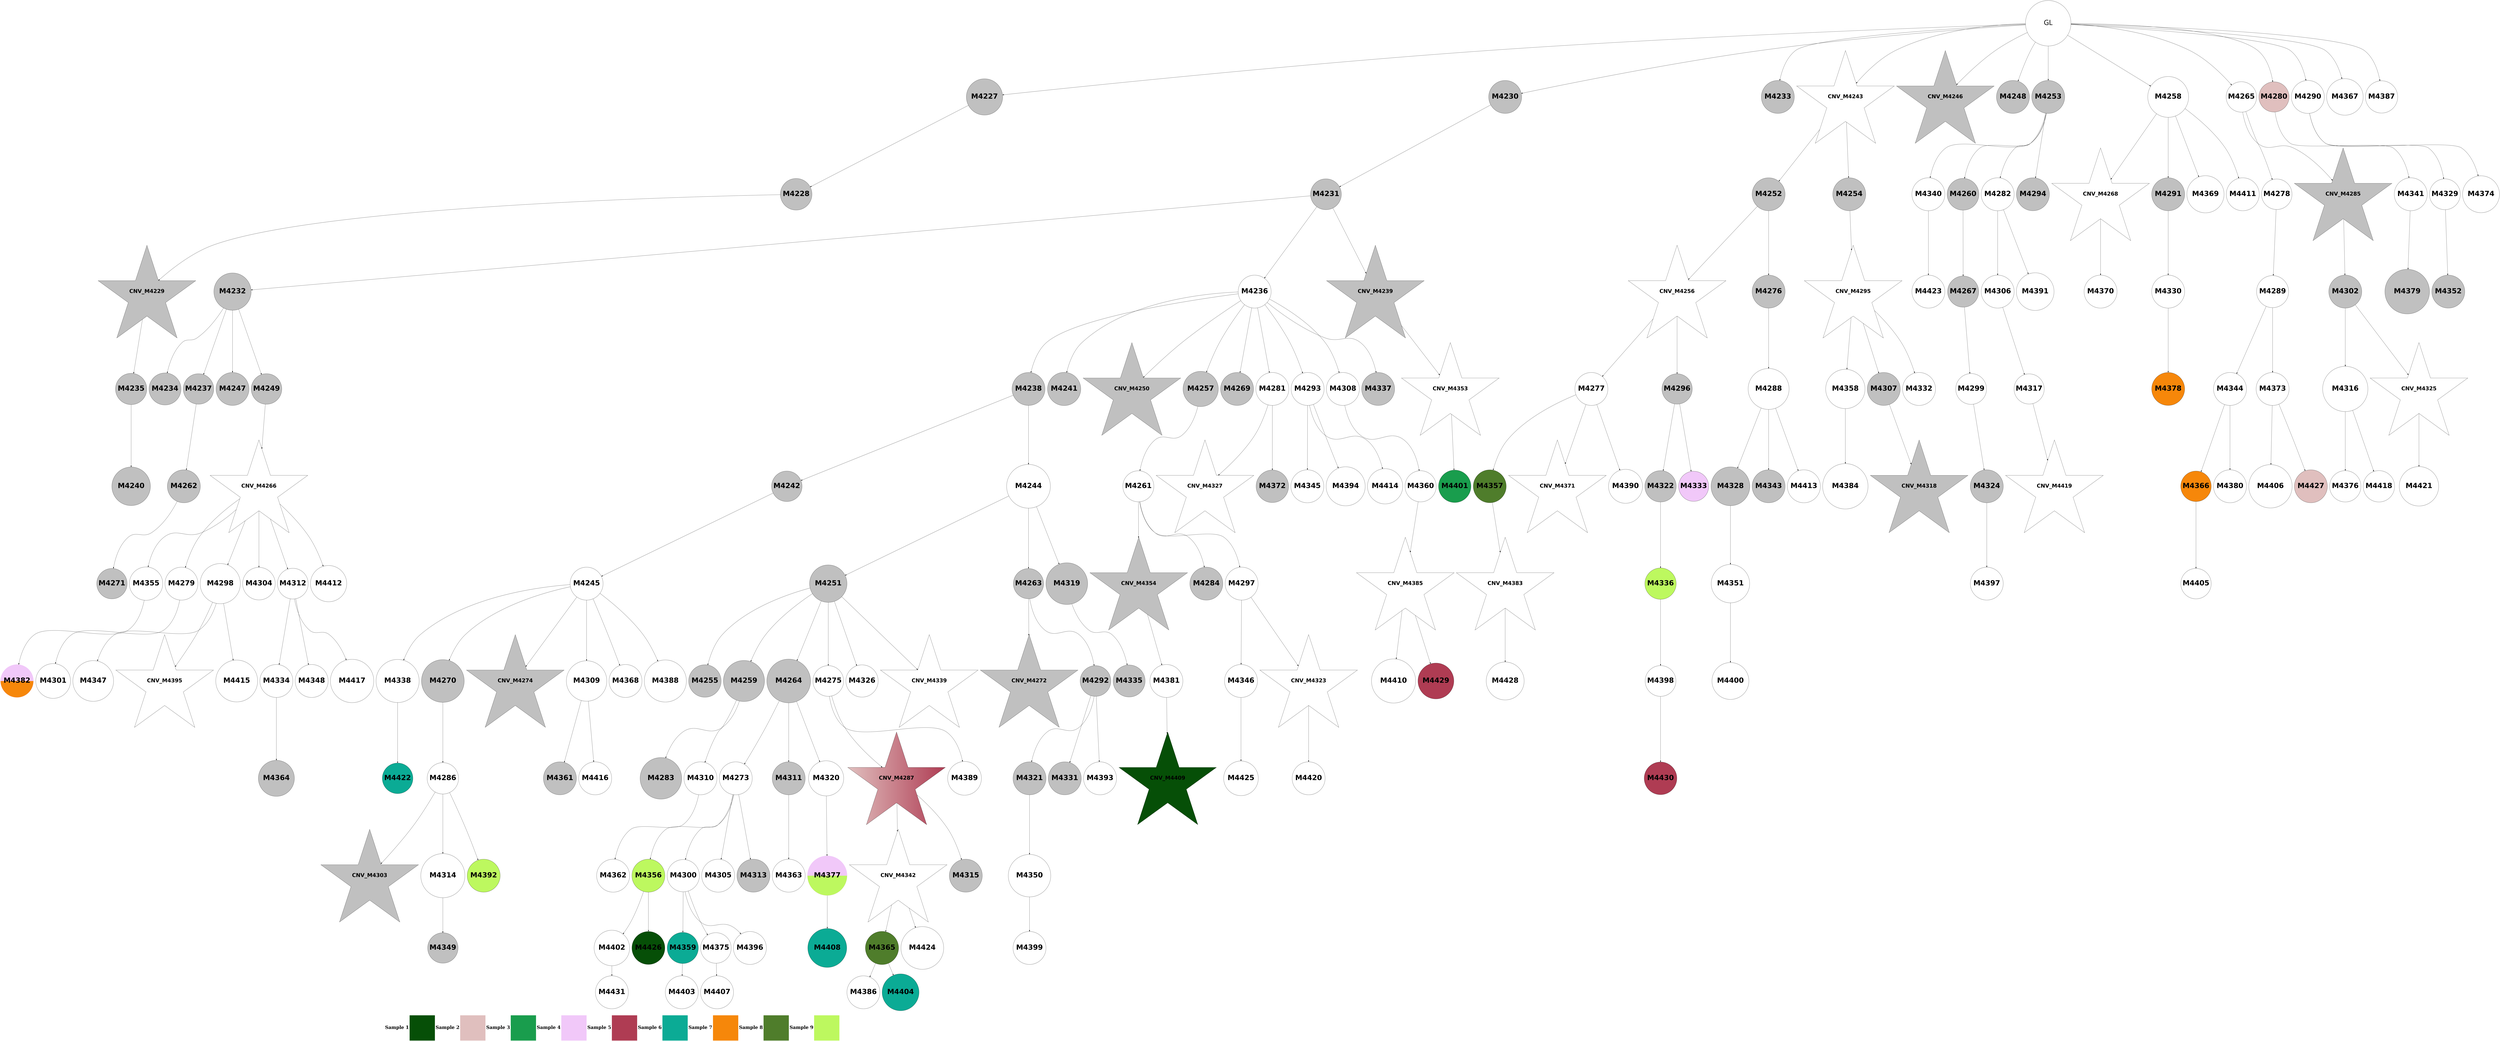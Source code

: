 digraph G { 
rankdir=TB;
4352 -> 4400;
4356 -> 4386;
4358 -> 4420;
4360 -> 4444;
4362 -> 4445;
4363 -> 4401;
4364 -> 4387;
4364 -> 4446;
4366 -> 4388;
4366 -> 4402;
4368 -> 4447;
4372 -> 4421;
4373 -> 4422;
4375 -> 4423;
4376 -> 4403;
4377 -> 4404;
4378 -> 4424;
4378 -> 4448;
4379 -> 4405;
4380 -> 4406;
4381 -> 4425;
4382 -> 4407;
4387 -> 4408;
4387 -> 4426;
4388 -> 4427;
4395 -> 4428;
4395 -> 4449;
4397 -> 4429;
4399 -> 4430;
4403 -> 4431;
4405 -> 4450;
4407 -> 4432;
4407 -> 4451;
4420 -> 4452;
4424 -> 4453;
4248 -> 4249;
4248 -> 4252;
4248 -> 4255;
4248 -> 4265;
4248 -> 4268;
4248 -> 4270;
4248 -> 4275;
4248 -> 4280;
4248 -> 4287;
4248 -> 4302;
4248 -> 4312;
4248 -> 4389;
4248 -> 4409;
4249 -> 4250;
4250 -> 4251;
4251 -> 4257;
4252 -> 4253;
4253 -> 4254;
4253 -> 4258;
4253 -> 4261;
4254 -> 4256;
4254 -> 4259;
4254 -> 4269;
4254 -> 4271;
4257 -> 4262;
4258 -> 4260;
4258 -> 4263;
4258 -> 4272;
4258 -> 4279;
4258 -> 4291;
4258 -> 4303;
4258 -> 4315;
4258 -> 4330;
4258 -> 4359;
4259 -> 4284;
4260 -> 4264;
4260 -> 4266;
4261 -> 4375;
4264 -> 4267;
4265 -> 4274;
4265 -> 4276;
4266 -> 4273;
4266 -> 4285;
4266 -> 4341;
4267 -> 4292;
4267 -> 4296;
4267 -> 4331;
4267 -> 4360;
4267 -> 4390;
4267 -> 4410;
4271 -> 4288;
4273 -> 4277;
4273 -> 4281;
4273 -> 4286;
4273 -> 4297;
4273 -> 4348;
4273 -> 4361;
4274 -> 4278;
4274 -> 4298;
4275 -> 4282;
4275 -> 4304;
4275 -> 4316;
4275 -> 4362;
4276 -> 4317;
4278 -> 4299;
4278 -> 4318;
4279 -> 4283;
4280 -> 4290;
4280 -> 4313;
4280 -> 4391;
4280 -> 4433;
4281 -> 4305;
4281 -> 4332;
4282 -> 4289;
4283 -> 4306;
4283 -> 4319;
4283 -> 4376;
4284 -> 4293;
4285 -> 4294;
4285 -> 4314;
4286 -> 4295;
4286 -> 4333;
4286 -> 4342;
4287 -> 4300;
4287 -> 4307;
4288 -> 4301;
4288 -> 4320;
4288 -> 4326;
4288 -> 4334;
4288 -> 4377;
4288 -> 4434;
4289 -> 4321;
4290 -> 4392;
4292 -> 4308;
4295 -> 4322;
4295 -> 4327;
4295 -> 4335;
4295 -> 4378;
4297 -> 4309;
4297 -> 4411;
4298 -> 4310;
4299 -> 4379;
4299 -> 4393;
4299 -> 4412;
4300 -> 4311;
4301 -> 4323;
4302 -> 4363;
4303 -> 4349;
4303 -> 4394;
4304 -> 4328;
4304 -> 4413;
4307 -> 4324;
4308 -> 4325;
4308 -> 4336;
4308 -> 4414;
4309 -> 4337;
4309 -> 4364;
4310 -> 4350;
4310 -> 4365;
4310 -> 4435;
4311 -> 4366;
4311 -> 4395;
4312 -> 4351;
4312 -> 4396;
4313 -> 4352;
4314 -> 4343;
4314 -> 4353;
4314 -> 4415;
4315 -> 4367;
4315 -> 4416;
4315 -> 4436;
4317 -> 4329;
4317 -> 4354;
4317 -> 4380;
4318 -> 4344;
4318 -> 4355;
4319 -> 4345;
4319 -> 4368;
4320 -> 4369;
4320 -> 4417;
4320 -> 4437;
4321 -> 4346;
4322 -> 4381;
4322 -> 4397;
4322 -> 4418;
4324 -> 4338;
4324 -> 4347;
4328 -> 4339;
4329 -> 4340;
4330 -> 4382;
4331 -> 4383;
4331 -> 4438;
4332 -> 4384;
4333 -> 4385;
4334 -> 4356;
4334 -> 4370;
4334 -> 4439;
4336 -> 4371;
4338 -> 4398;
4338 -> 4440;
4339 -> 4441;
4341 -> 4357;
4342 -> 4399;
4343 -> 4372;
4344 -> 4358;
4345 -> 4442;
4346 -> 4419;
4347 -> 4443;
4350 -> 4373;
4351 -> 4374;
4257 [shape=circle style=filled fillcolor=grey fontname="helvetica-bold" fontsize=56 label="M4235" width=2.48 height=2 ];
4399 [shape=circle style=wedged color="#f1c8f9:#bdf85f" fontname="helvetica-bold" fontsize=56 label="M4377" width=4.36 height=2 ];
4314 [shape=circle style=filled fillcolor=grey fontname="helvetica-bold" fontsize=56 label="M4292" width=2.86 height=2 ];
4306 [shape=circle style=filled fillcolor=grey fontname="helvetica-bold" fontsize=56 label="M4284" width=0.1 height=2 ];
4378 [shape=circle style=filled fillcolor="#bdf85f" fontname="helvetica-bold" fontsize=56 label="M4356" width=0.71 height=2 ];
4272 [shape=star style=filled fillcolor=grey fontname="helvetica-bold" fontsize=42 label="CNV_M4250"];
4358 [shape=circle style=filled fillcolor="#bdf85f" fontname="helvetica-bold" fontsize=56 label="M4336" width=3.44 height=2 ];
4414 [shape=circle style=filled fillcolor="#bdf85f" fontname="helvetica-bold" fontsize=56 label="M4392" width=0.47 height=2 ];
4449 [shape=circle style=filled fillcolor="#e0bfbe" fontname="helvetica-bold" fontsize=56 label="M4427" width=1.16 height=2 ];
4406 [shape=circle style=filled fillcolor=white fontname="helvetica-bold" fontsize=56 label="M4384" width=4.98 height=2 ];
4328 [shape=circle style=filled fillcolor=white fontname="helvetica-bold" fontsize=56 label="M4306" width=1.87 height=2 ];
4369 [shape=circle style=filled fillcolor=white fontname="helvetica-bold" fontsize=56 label="M4347" width=4.47 height=2 ];
4452 [shape=circle style=filled fillcolor="#af3c53" fontname="helvetica-bold" fontsize=56 label="M4430" width=2.07 height=2 ];
4425 [shape=circle style=filled fillcolor=white fontname="helvetica-bold" fontsize=56 label="M4403" width=0.49 height=2 ];
4402 [shape=circle style=filled fillcolor=white fontname="helvetica-bold" fontsize=56 label="M4380" width=0.66 height=2 ];
4446 [shape=circle style=filled fillcolor=white fontname="helvetica-bold" fontsize=56 label="M4424" width=4.7 height=2 ];
4439 [shape=circle style=filled fillcolor=white fontname="helvetica-bold" fontsize=56 label="M4417" width=4.77 height=2 ];
4413 [shape=circle style=filled fillcolor=white fontname="helvetica-bold" fontsize=56 label="M4391" width=4.14 height=2 ];
4344 [shape=circle style=filled fillcolor=grey fontname="helvetica-bold" fontsize=56 label="M4322" width=2.44 height=2 ];
4387 [shape=circle style=filled fillcolor="#4f7d2b" fontname="helvetica-bold" fontsize=56 label="M4365" width=3.65 height=2 ];
4384 [shape=circle style=filled fillcolor=white fontname="helvetica-bold" fontsize=56 label="M4362" width=1.46 height=2 ];
4329 [shape=circle style=filled fillcolor=grey fontname="helvetica-bold" fontsize=56 label="M4307" width=1.59 height=2 ];
4297 [shape=circle style=filled fillcolor=white fontname="helvetica-bold" fontsize=56 label="M4275" width=3.37 height=2 ];
4386 [shape=circle style=filled fillcolor=grey fontname="helvetica-bold" fontsize=56 label="M4364" width=3.96 height=2 ];
4451 [shape=circle style=filled fillcolor="#af3c53" fontname="helvetica-bold" fontsize=56 label="M4429" width=3.94 height=2 ];
4407 [shape=star style=filled fillcolor=white fontname="helvetica-bold" fontsize=42 label="CNV_M4385"];
4429 [shape=circle style=filled fillcolor=white fontname="helvetica-bold" fontsize=56 label="M4407" width=0.16 height=2 ];
4393 [shape=star style=filled fillcolor=white fontname="helvetica-bold" fontsize=42 label="CNV_M4371"];
4397 [shape=circle style=filled fillcolor=white fontname="helvetica-bold" fontsize=56 label="M4375" width=3.36 height=2 ];
4338 [shape=circle style=filled fillcolor=white fontname="helvetica-bold" fontsize=56 label="M4316" width=4.97 height=2 ];
4339 [shape=circle style=filled fillcolor=white fontname="helvetica-bold" fontsize=56 label="M4317" width=3.26 height=2 ];
4346 [shape=circle style=filled fillcolor=grey fontname="helvetica-bold" fontsize=56 label="M4324" width=0.4 height=2 ];
4353 [shape=circle style=filled fillcolor=grey fontname="helvetica-bold" fontsize=56 label="M4331" width=0.7 height=2 ];
4396 [shape=circle style=filled fillcolor=white fontname="helvetica-bold" fontsize=56 label="M4374" width=4.06 height=2 ];
4444 [shape=circle style=filled fillcolor="#0bab95" fontname="helvetica-bold" fontsize=56 label="M4422" width=2.89 height=2 ];
4411 [shape=circle style=filled fillcolor=white fontname="helvetica-bold" fontsize=56 label="M4389" width=3.71 height=2 ];
4269 [shape=circle style=filled fillcolor=grey fontname="helvetica-bold" fontsize=56 label="M4247" width=0.85 height=2 ];
4417 [shape=star style=filled fillcolor=white fontname="helvetica-bold" fontsize=42 label="CNV_M4395"];
4373 [shape=circle style=filled fillcolor=white fontname="helvetica-bold" fontsize=56 label="M4351" width=4.22 height=2 ];
4453 [shape=circle style=filled fillcolor=white fontname="helvetica-bold" fontsize=56 label="M4431" width=0.02 height=2 ];
4390 [shape=circle style=filled fillcolor=white fontname="helvetica-bold" fontsize=56 label="M4368" width=0.09 height=2 ];
4296 [shape=star style=filled fillcolor=grey fontname="helvetica-bold" fontsize=42 label="CNV_M4274"];
4336 [shape=circle style=filled fillcolor=white fontname="helvetica-bold" fontsize=56 label="M4314" width=4.85 height=2 ];
4335 [shape=circle style=filled fillcolor=grey fontname="helvetica-bold" fontsize=56 label="M4313" width=1.07 height=2 ];
4324 [shape=circle style=filled fillcolor=grey fontname="helvetica-bold" fontsize=56 label="M4302" width=1.51 height=2 ];
4345 [shape=star style=filled fillcolor=white fontname="helvetica-bold" fontsize=42 label="CNV_M4323"];
4365 [shape=circle style=filled fillcolor=grey fontname="helvetica-bold" fontsize=56 label="M4343" width=1.8 height=2 ];
4364 [shape=star style=filled fillcolor=white fontname="helvetica-bold" fontsize=42 label="CNV_M4342"];
4312 [shape=circle style=filled fillcolor=white fontname="helvetica-bold" fontsize=56 label="M4290" width=0.32 height=2 ];
4347 [shape=star style=filled fillcolor=white fontname="helvetica-bold" fontsize=42 label="CNV_M4325"];
4254 [shape=circle style=filled fillcolor=grey fontname="helvetica-bold" fontsize=56 label="M4232" width=4.1 height=2 ];
4264 [shape=circle style=filled fillcolor=grey fontname="helvetica-bold" fontsize=56 label="M4242" width=2.95 height=2 ];
4348 [shape=circle style=filled fillcolor=white fontname="helvetica-bold" fontsize=56 label="M4326" width=2.16 height=2 ];
4418 [shape=circle style=filled fillcolor=white fontname="helvetica-bold" fontsize=56 label="M4396" width=1.39 height=2 ];
4301 [shape=circle style=filled fillcolor=white fontname="helvetica-bold" fontsize=56 label="M4279" width=1.9 height=2 ];
4273 [shape=circle style=filled fillcolor=grey fontname="helvetica-bold" fontsize=56 label="M4251" width=4.11 height=2 ];
4394 [shape=circle style=filled fillcolor=grey fontname="helvetica-bold" fontsize=56 label="M4372" width=3.57 height=2 ];
4395 [shape=circle style=filled fillcolor=white fontname="helvetica-bold" fontsize=56 label="M4373" width=0.88 height=2 ];
4313 [shape=circle style=filled fillcolor=grey fontname="helvetica-bold" fontsize=56 label="M4291" width=1.61 height=2 ];
4412 [shape=circle style=filled fillcolor=white fontname="helvetica-bold" fontsize=56 label="M4390" width=3.74 height=2 ];
4443 [shape=circle style=filled fillcolor=white fontname="helvetica-bold" fontsize=56 label="M4421" width=4.34 height=2 ];
4349 [shape=star style=filled fillcolor=white fontname="helvetica-bold" fontsize=42 label="CNV_M4327"];
4295 [shape=circle style=filled fillcolor=white fontname="helvetica-bold" fontsize=56 label="M4273" width=0.6 height=2 ];
4308 [shape=circle style=filled fillcolor=white fontname="helvetica-bold" fontsize=56 label="M4286" width=2.46 height=2 ];
4431 [shape=star style=filled fillcolor="#064f07" fontname="helvetica-bold" fontsize=42 label="CNV_M4409"];
4319 [shape=circle style=filled fillcolor=white fontname="helvetica-bold" fontsize=56 label="M4297" width=0.64 height=2 ];
4370 [shape=circle style=filled fillcolor=white fontname="helvetica-bold" fontsize=56 label="M4348" width=1.91 height=2 ];
4260 [shape=circle style=filled fillcolor=grey fontname="helvetica-bold" fontsize=56 label="M4238" width=0.18 height=2 ];
4400 [shape=circle style=filled fillcolor="#f6870a" fontname="helvetica-bold" fontsize=56 label="M4378" width=1.98 height=2 ];
4249 [shape=circle style=filled fillcolor=grey fontname="helvetica-bold" fontsize=56 label="M4227" width=3.98 height=2 ];
4299 [shape=circle style=filled fillcolor=white fontname="helvetica-bold" fontsize=56 label="M4277" width=1.92 height=2 ];
4330 [shape=circle style=filled fillcolor=white fontname="helvetica-bold" fontsize=56 label="M4308" width=1.9 height=2 ];
4323 [shape=circle style=filled fillcolor=white fontname="helvetica-bold" fontsize=56 label="M4301" width=3.82 height=2 ];
4287 [shape=circle style=filled fillcolor=white fontname="helvetica-bold" fontsize=56 label="M4265" width=3.35 height=2 ];
4351 [shape=circle style=filled fillcolor=white fontname="helvetica-bold" fontsize=56 label="M4329" width=2.78 height=2 ];
4350 [shape=circle style=filled fillcolor=grey fontname="helvetica-bold" fontsize=56 label="M4328" width=4.26 height=2 ];
4430 [shape=circle style=filled fillcolor="#0bab95" fontname="helvetica-bold" fontsize=56 label="M4408" width=4.28 height=2 ];
4251 [shape=star style=filled fillcolor=grey fontname="helvetica-bold" fontsize=42 label="CNV_M4229"];
4401 [shape=circle style=filled fillcolor=grey fontname="helvetica-bold" fontsize=56 label="M4379" width=4.9 height=2 ];
4408 [shape=circle style=filled fillcolor=white fontname="helvetica-bold" fontsize=56 label="M4386" width=0.73 height=2 ];
4333 [shape=circle style=filled fillcolor=grey fontname="helvetica-bold" fontsize=56 label="M4311" width=1.33 height=2 ];
4437 [shape=circle style=filled fillcolor=white fontname="helvetica-bold" fontsize=56 label="M4415" width=4.6 height=2 ];
4282 [shape=circle style=filled fillcolor=grey fontname="helvetica-bold" fontsize=56 label="M4260" width=2.32 height=2 ];
4253 [shape=circle style=filled fillcolor=grey fontname="helvetica-bold" fontsize=56 label="M4231" width=2.72 height=2 ];
4432 [shape=circle style=filled fillcolor=white fontname="helvetica-bold" fontsize=56 label="M4410" width=4.85 height=2 ];
4284 [shape=circle style=filled fillcolor=grey fontname="helvetica-bold" fontsize=56 label="M4262" width=0.38 height=2 ];
4320 [shape=circle style=filled fillcolor=white fontname="helvetica-bold" fontsize=56 label="M4298" width=4.41 height=2 ];
4415 [shape=circle style=filled fillcolor=white fontname="helvetica-bold" fontsize=56 label="M4393" width=1.52 height=2 ];
4372 [shape=circle style=filled fillcolor=white fontname="helvetica-bold" fontsize=56 label="M4350" width=4.66 height=2 ];
4354 [shape=circle style=filled fillcolor=white fontname="helvetica-bold" fontsize=56 label="M4332" width=0.19 height=2 ];
4377 [shape=circle style=filled fillcolor=white fontname="helvetica-bold" fontsize=56 label="M4355" width=3.67 height=2 ];
4268 [shape=star style=filled fillcolor=grey fontname="helvetica-bold" fontsize=42 label="CNV_M4246"];
4366 [shape=circle style=filled fillcolor=white fontname="helvetica-bold" fontsize=56 label="M4344" width=0.64 height=2 ];
4256 [shape=circle style=filled fillcolor=grey fontname="helvetica-bold" fontsize=56 label="M4234" width=2.24 height=2 ];
4255 [shape=circle style=filled fillcolor=grey fontname="helvetica-bold" fontsize=56 label="M4233" width=1.08 height=2 ];
4275 [shape=circle style=filled fillcolor=grey fontname="helvetica-bold" fontsize=56 label="M4253" width=1.35 height=2 ];
4285 [shape=circle style=filled fillcolor=grey fontname="helvetica-bold" fontsize=56 label="M4263" width=3.17 height=2 ];
4290 [shape=star style=filled fillcolor=white fontname="helvetica-bold" fontsize=42 label="CNV_M4268"];
4310 [shape=circle style=filled fillcolor=white fontname="helvetica-bold" fontsize=56 label="M4288" width=4.5 height=2 ];
4442 [shape=circle style=filled fillcolor=white fontname="helvetica-bold" fontsize=56 label="M4420" width=0.59 height=2 ];
4322 [shape=circle style=filled fillcolor=white fontname="helvetica-bold" fontsize=56 label="M4300" width=2.17 height=2 ];
4404 [shape=circle style=wedged color="#f1c8f9:#f6870a" fontname="helvetica-bold" fontsize=56 label="M4382" width=1.05 height=2 ];
4277 [shape=circle style=filled fillcolor=grey fontname="helvetica-bold" fontsize=56 label="M4255" width=2.13 height=2 ];
4318 [shape=circle style=filled fillcolor=grey fontname="helvetica-bold" fontsize=56 label="M4296" width=3.12 height=2 ];
4363 [shape=circle style=filled fillcolor=white fontname="helvetica-bold" fontsize=56 label="M4341" width=0.74 height=2 ];
4250 [shape=circle style=filled fillcolor=grey fontname="helvetica-bold" fontsize=56 label="M4228" width=3.47 height=2 ];
4375 [shape=star style=filled fillcolor=white fontname="helvetica-bold" fontsize=42 label="CNV_M4353"];
4292 [shape=circle style=filled fillcolor=grey fontname="helvetica-bold" fontsize=56 label="M4270" width=4.7 height=2 ];
4342 [shape=circle style=filled fillcolor=white fontname="helvetica-bold" fontsize=56 label="M4320" width=3.86 height=2 ];
4332 [shape=circle style=filled fillcolor=white fontname="helvetica-bold" fontsize=56 label="M4310" width=0.82 height=2 ];
4403 [shape=circle style=filled fillcolor=white fontname="helvetica-bold" fontsize=56 label="M4381" width=0.26 height=2 ];
4288 [shape=star style=filled fillcolor=white fontname="helvetica-bold" fontsize=42 label="CNV_M4266"];
4307 [shape=star style=filled fillcolor=grey fontname="helvetica-bold" fontsize=42 label="CNV_M4285"];
4300 [shape=circle style=filled fillcolor=white fontname="helvetica-bold" fontsize=56 label="M4278" width=2.99 height=2 ];
4274 [shape=circle style=filled fillcolor=grey fontname="helvetica-bold" fontsize=56 label="M4252" width=0.14 height=2 ];
4447 [shape=circle style=filled fillcolor=white fontname="helvetica-bold" fontsize=56 label="M4425" width=3.81 height=2 ];
4311 [shape=circle style=filled fillcolor=white fontname="helvetica-bold" fontsize=56 label="M4289" width=2.21 height=2 ];
4309 [shape=star style=filled fillcolor="#e0bfbe:#af3c53" fontname="helvetica-bold" fontsize=42 label="CNV_M4287"];
4440 [shape=circle style=filled fillcolor=white fontname="helvetica-bold" fontsize=56 label="M4418" width=2.46 height=2 ];
4445 [shape=circle style=filled fillcolor=white fontname="helvetica-bold" fontsize=56 label="M4423" width=0.98 height=2 ];
4379 [shape=circle style=filled fillcolor="#4f7d2b" fontname="helvetica-bold" fontsize=56 label="M4357" width=0.41 height=2 ];
4283 [shape=circle style=filled fillcolor=white fontname="helvetica-bold" fontsize=56 label="M4261" width=2.61 height=2 ];
4419 [shape=circle style=filled fillcolor=white fontname="helvetica-bold" fontsize=56 label="M4397" width=3.61 height=2 ];
4343 [shape=circle style=filled fillcolor=grey fontname="helvetica-bold" fontsize=56 label="M4321" width=0.15 height=2 ];
4298 [shape=circle style=filled fillcolor=grey fontname="helvetica-bold" fontsize=56 label="M4276" width=0.03 height=2 ];
4325 [shape=star style=filled fillcolor=grey fontname="helvetica-bold" fontsize=42 label="CNV_M4303"];
4303 [shape=circle style=filled fillcolor=white fontname="helvetica-bold" fontsize=56 label="M4281" width=0.61 height=2 ];
4421 [shape=circle style=filled fillcolor=white fontname="helvetica-bold" fontsize=56 label="M4399" width=1.69 height=2 ];
4381 [shape=circle style=filled fillcolor="#0bab95" fontname="helvetica-bold" fontsize=56 label="M4359" width=2.54 height=2 ];
4391 [shape=circle style=filled fillcolor=white fontname="helvetica-bold" fontsize=56 label="M4369" width=4.09 height=2 ];
4436 [shape=circle style=filled fillcolor=white fontname="helvetica-bold" fontsize=56 label="M4414" width=3.88 height=2 ];
4392 [shape=circle style=filled fillcolor=white fontname="helvetica-bold" fontsize=56 label="M4370" width=0.65 height=2 ];
4280 [shape=circle style=filled fillcolor=white fontname="helvetica-bold" fontsize=56 label="M4258" width=4.48 height=2 ];
4367 [shape=circle style=filled fillcolor=white fontname="helvetica-bold" fontsize=56 label="M4345" width=0.59 height=2 ];
4248 [label="GL" fontname="arial-bold" fontsize=56 width=5 height=5];
4362 [shape=circle style=filled fillcolor=white fontname="helvetica-bold" fontsize=56 label="M4340" width=0.5 height=2 ];
4276 [shape=circle style=filled fillcolor=grey fontname="helvetica-bold" fontsize=56 label="M4254" width=0.53 height=2 ];
4424 [shape=circle style=filled fillcolor=white fontname="helvetica-bold" fontsize=56 label="M4402" width=3.9 height=2 ];
4376 [shape=star style=filled fillcolor=grey fontname="helvetica-bold" fontsize=42 label="CNV_M4354"];
4410 [shape=circle style=filled fillcolor=white fontname="helvetica-bold" fontsize=56 label="M4388" width=4.62 height=2 ];
4262 [shape=circle style=filled fillcolor=grey fontname="helvetica-bold" fontsize=56 label="M4240" width=4.23 height=2 ];
4405 [shape=star style=filled fillcolor=white fontname="helvetica-bold" fontsize=42 label="CNV_M4383"];
4428 [shape=circle style=filled fillcolor=white fontname="helvetica-bold" fontsize=56 label="M4406" width=4.76 height=2 ];
4252 [shape=circle style=filled fillcolor=grey fontname="helvetica-bold" fontsize=56 label="M4230" width=0.07 height=2 ];
4382 [shape=circle style=filled fillcolor=white fontname="helvetica-bold" fontsize=56 label="M4360" width=2.57 height=2 ];
4267 [shape=circle style=filled fillcolor=white fontname="helvetica-bold" fontsize=56 label="M4245" width=1.98 height=2 ];
4398 [shape=circle style=filled fillcolor=white fontname="helvetica-bold" fontsize=56 label="M4376" width=3.44 height=2 ];
4434 [shape=circle style=filled fillcolor=white fontname="helvetica-bold" fontsize=56 label="M4412" width=3.98 height=2 ];
4438 [shape=circle style=filled fillcolor=white fontname="helvetica-bold" fontsize=56 label="M4416" width=0.31 height=2 ];
4341 [shape=circle style=filled fillcolor=grey fontname="helvetica-bold" fontsize=56 label="M4319" width=4.59 height=2 ];
4409 [shape=circle style=filled fillcolor=white fontname="helvetica-bold" fontsize=56 label="M4387" width=2.16 height=2 ];
4271 [shape=circle style=filled fillcolor=grey fontname="helvetica-bold" fontsize=56 label="M4249" width=2.91 height=2 ];
4422 [shape=circle style=filled fillcolor=white fontname="helvetica-bold" fontsize=56 label="M4400" width=4.06 height=2 ];
4357 [shape=circle style=filled fillcolor=grey fontname="helvetica-bold" fontsize=56 label="M4335" width=2.22 height=2 ];
4420 [shape=circle style=filled fillcolor=white fontname="helvetica-bold" fontsize=56 label="M4398" width=2.75 height=2 ];
4289 [shape=circle style=filled fillcolor=grey fontname="helvetica-bold" fontsize=56 label="M4267" width=2.56 height=2 ];
4368 [shape=circle style=filled fillcolor=white fontname="helvetica-bold" fontsize=56 label="M4346" width=1.38 height=2 ];
4281 [shape=circle style=filled fillcolor=grey fontname="helvetica-bold" fontsize=56 label="M4259" width=4.52 height=2 ];
4326 [shape=circle style=filled fillcolor=white fontname="helvetica-bold" fontsize=56 label="M4304" width=2.1 height=2 ];
4327 [shape=circle style=filled fillcolor=white fontname="helvetica-bold" fontsize=56 label="M4305" width=1.9 height=2 ];
4448 [shape=circle style=filled fillcolor="#064f07" fontname="helvetica-bold" fontsize=56 label="M4426" width=0.11 height=2 ];
4278 [shape=star style=filled fillcolor=white fontname="helvetica-bold" fontsize=42 label="CNV_M4256"];
4265 [shape=star style=filled fillcolor=white fontname="helvetica-bold" fontsize=42 label="CNV_M4243"];
4383 [shape=circle style=filled fillcolor=grey fontname="helvetica-bold" fontsize=56 label="M4361" width=1.07 height=2 ];
4423 [shape=circle style=filled fillcolor="#199d4d" fontname="helvetica-bold" fontsize=56 label="M4401" width=2.11 height=2 ];
4450 [shape=circle style=filled fillcolor=white fontname="helvetica-bold" fontsize=56 label="M4428" width=4.16 height=2 ];
4259 [shape=circle style=filled fillcolor=grey fontname="helvetica-bold" fontsize=56 label="M4237" width=2.95 height=2 ];
4360 [shape=circle style=filled fillcolor=white fontname="helvetica-bold" fontsize=56 label="M4338" width=4.73 height=2 ];
4291 [shape=circle style=filled fillcolor=grey fontname="helvetica-bold" fontsize=56 label="M4269" width=1.01 height=2 ];
4316 [shape=circle style=filled fillcolor=grey fontname="helvetica-bold" fontsize=56 label="M4294" width=0.28 height=2 ];
4441 [shape=star style=filled fillcolor=white fontname="helvetica-bold" fontsize=42 label="CNV_M4419"];
4293 [shape=circle style=filled fillcolor=grey fontname="helvetica-bold" fontsize=56 label="M4271" width=3.03 height=2 ];
4302 [shape=circle style=filled fillcolor="#e0bfbe" fontname="helvetica-bold" fontsize=56 label="M4280" width=3.32 height=2 ];
4371 [shape=circle style=filled fillcolor=grey fontname="helvetica-bold" fontsize=56 label="M4349" width=3.08 height=2 ];
4385 [shape=circle style=filled fillcolor=white fontname="helvetica-bold" fontsize=56 label="M4363" width=1.28 height=2 ];
4279 [shape=circle style=filled fillcolor=grey fontname="helvetica-bold" fontsize=56 label="M4257" width=3.87 height=2 ];
4337 [shape=circle style=filled fillcolor=grey fontname="helvetica-bold" fontsize=56 label="M4315" width=1.79 height=2 ];
4416 [shape=circle style=filled fillcolor=white fontname="helvetica-bold" fontsize=56 label="M4394" width=4.29 height=2 ];
4340 [shape=star style=filled fillcolor=grey fontname="helvetica-bold" fontsize=42 label="CNV_M4318"];
4427 [shape=circle style=filled fillcolor=white fontname="helvetica-bold" fontsize=56 label="M4405" width=3.02 height=2 ];
4266 [shape=circle style=filled fillcolor=white fontname="helvetica-bold" fontsize=56 label="M4244" width=4.8 height=2 ];
4361 [shape=star style=filled fillcolor=white fontname="helvetica-bold" fontsize=42 label="CNV_M4339"];
4433 [shape=circle style=filled fillcolor=white fontname="helvetica-bold" fontsize=56 label="M4411" width=0.13 height=2 ];
4270 [shape=circle style=filled fillcolor=grey fontname="helvetica-bold" fontsize=56 label="M4248" width=1.3 height=2 ];
4317 [shape=star style=filled fillcolor=white fontname="helvetica-bold" fontsize=42 label="CNV_M4295"];
4435 [shape=circle style=filled fillcolor=white fontname="helvetica-bold" fontsize=56 label="M4413" width=1.4 height=2 ];
4334 [shape=circle style=filled fillcolor=white fontname="helvetica-bold" fontsize=56 label="M4312" width=2.8 height=2 ];
4355 [shape=circle style=filled fillcolor="#f1c8f9" fontname="helvetica-bold" fontsize=56 label="M4333" width=3.31 height=2 ];
4263 [shape=circle style=filled fillcolor=grey fontname="helvetica-bold" fontsize=56 label="M4241" width=3.65 height=2 ];
4258 [shape=circle style=filled fillcolor=white fontname="helvetica-bold" fontsize=56 label="M4236" width=1.06 height=2 ];
4331 [shape=circle style=filled fillcolor=white fontname="helvetica-bold" fontsize=56 label="M4309" width=4.44 height=2 ];
4359 [shape=circle style=filled fillcolor=grey fontname="helvetica-bold" fontsize=56 label="M4337" width=0.75 height=2 ];
4380 [shape=circle style=filled fillcolor=white fontname="helvetica-bold" fontsize=56 label="M4358" width=4.32 height=2 ];
4389 [shape=circle style=filled fillcolor=white fontname="helvetica-bold" fontsize=56 label="M4367" width=4.02 height=2 ];
4261 [shape=star style=filled fillcolor=grey fontname="helvetica-bold" fontsize=42 label="CNV_M4239"];
4374 [shape=circle style=filled fillcolor=grey fontname="helvetica-bold" fontsize=56 label="M4352" width=0.71 height=2 ];
4321 [shape=circle style=filled fillcolor=white fontname="helvetica-bold" fontsize=56 label="M4299" width=2.74 height=2 ];
4304 [shape=circle style=filled fillcolor=white fontname="helvetica-bold" fontsize=56 label="M4282" width=1.55 height=2 ];
4294 [shape=star style=filled fillcolor=grey fontname="helvetica-bold" fontsize=42 label="CNV_M4272"];
4426 [shape=circle style=filled fillcolor="#0bab95" fontname="helvetica-bold" fontsize=56 label="M4404" width=4.06 height=2 ];
4305 [shape=circle style=filled fillcolor=grey fontname="helvetica-bold" fontsize=56 label="M4283" width=4.57 height=2 ];
4315 [shape=circle style=filled fillcolor=white fontname="helvetica-bold" fontsize=56 label="M4293" width=1.27 height=2 ];
4388 [shape=circle style=filled fillcolor="#f6870a" fontname="helvetica-bold" fontsize=56 label="M4366" width=2.93 height=2 ];
4352 [shape=circle style=filled fillcolor=white fontname="helvetica-bold" fontsize=56 label="M4330" width=0.69 height=2 ];
4356 [shape=circle style=filled fillcolor=white fontname="helvetica-bold" fontsize=56 label="M4334" width=0.54 height=2 ];
4286 [shape=circle style=filled fillcolor=grey fontname="helvetica-bold" fontsize=56 label="M4264" width=4.8 height=2 ];
{rank=sink;
Legend[shape=none, margin=0, label=<<TABLE border="0" cellborder="0" cellspacing="0"> 
<TR><TD width="200" height="200" colspan="1"><FONT POINT-SIZE="36.0"><B>Sample 1</B></FONT></TD><TD width="200" height="200" colspan="1" BGCOLOR="#064f07"></TD>
<TD width="200" height="200" colspan="1"><FONT POINT-SIZE="36.0"><B>Sample 2</B></FONT></TD><TD width="200" height="200" colspan="1" BGCOLOR="#e0bfbe"></TD>
<TD width="200" height="200" colspan="1"><FONT POINT-SIZE="36.0"><B>Sample 3</B></FONT></TD><TD width="200" height="200" colspan="1" BGCOLOR="#199d4d"></TD>
<TD width="200" height="200" colspan="1"><FONT POINT-SIZE="36.0"><B>Sample 4</B></FONT></TD><TD width="200" height="200" colspan="1" BGCOLOR="#f1c8f9"></TD>
<TD width="200" height="200" colspan="1"><FONT POINT-SIZE="36.0"><B>Sample 5</B></FONT></TD><TD width="200" height="200" colspan="1" BGCOLOR="#af3c53"></TD>
<TD width="200" height="200" colspan="1"><FONT POINT-SIZE="36.0"><B>Sample 6</B></FONT></TD><TD width="200" height="200" colspan="1" BGCOLOR="#0bab95"></TD>
<TD width="200" height="200" colspan="1"><FONT POINT-SIZE="36.0"><B>Sample 7</B></FONT></TD><TD width="200" height="200" colspan="1" BGCOLOR="#f6870a"></TD>
<TD width="200" height="200" colspan="1"><FONT POINT-SIZE="36.0"><B>Sample 8</B></FONT></TD><TD width="200" height="200" colspan="1" BGCOLOR="#4f7d2b"></TD>
<TD width="200" height="200" colspan="1"><FONT POINT-SIZE="36.0"><B>Sample 9</B></FONT></TD><TD width="200" height="200" colspan="1" BGCOLOR="#bdf85f"></TD>
</TR></TABLE>>];
} 
}